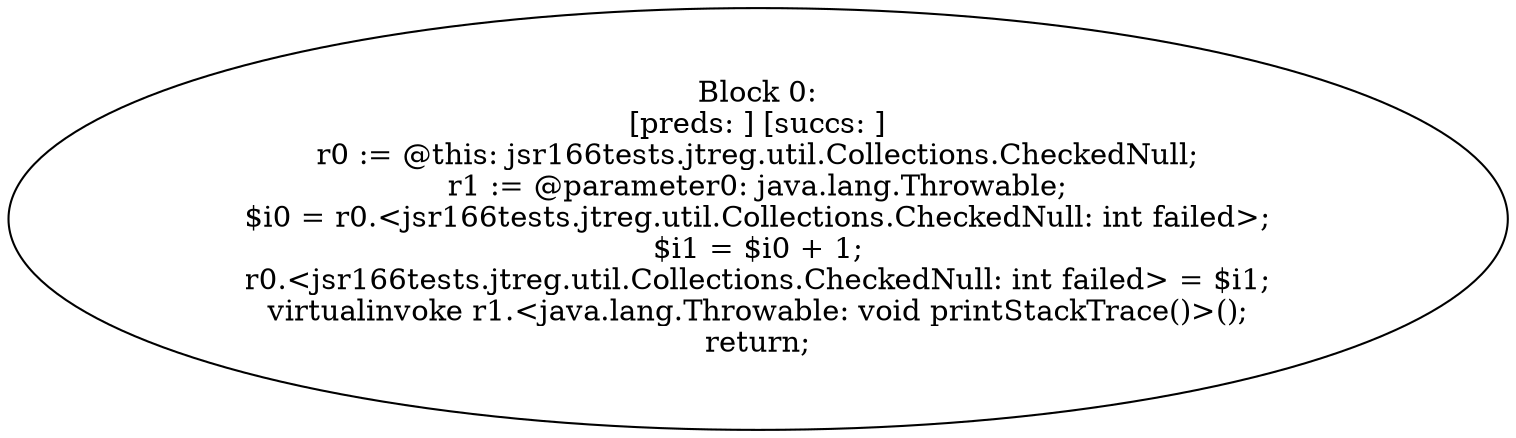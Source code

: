 digraph "unitGraph" {
    "Block 0:
[preds: ] [succs: ]
r0 := @this: jsr166tests.jtreg.util.Collections.CheckedNull;
r1 := @parameter0: java.lang.Throwable;
$i0 = r0.<jsr166tests.jtreg.util.Collections.CheckedNull: int failed>;
$i1 = $i0 + 1;
r0.<jsr166tests.jtreg.util.Collections.CheckedNull: int failed> = $i1;
virtualinvoke r1.<java.lang.Throwable: void printStackTrace()>();
return;
"
}
